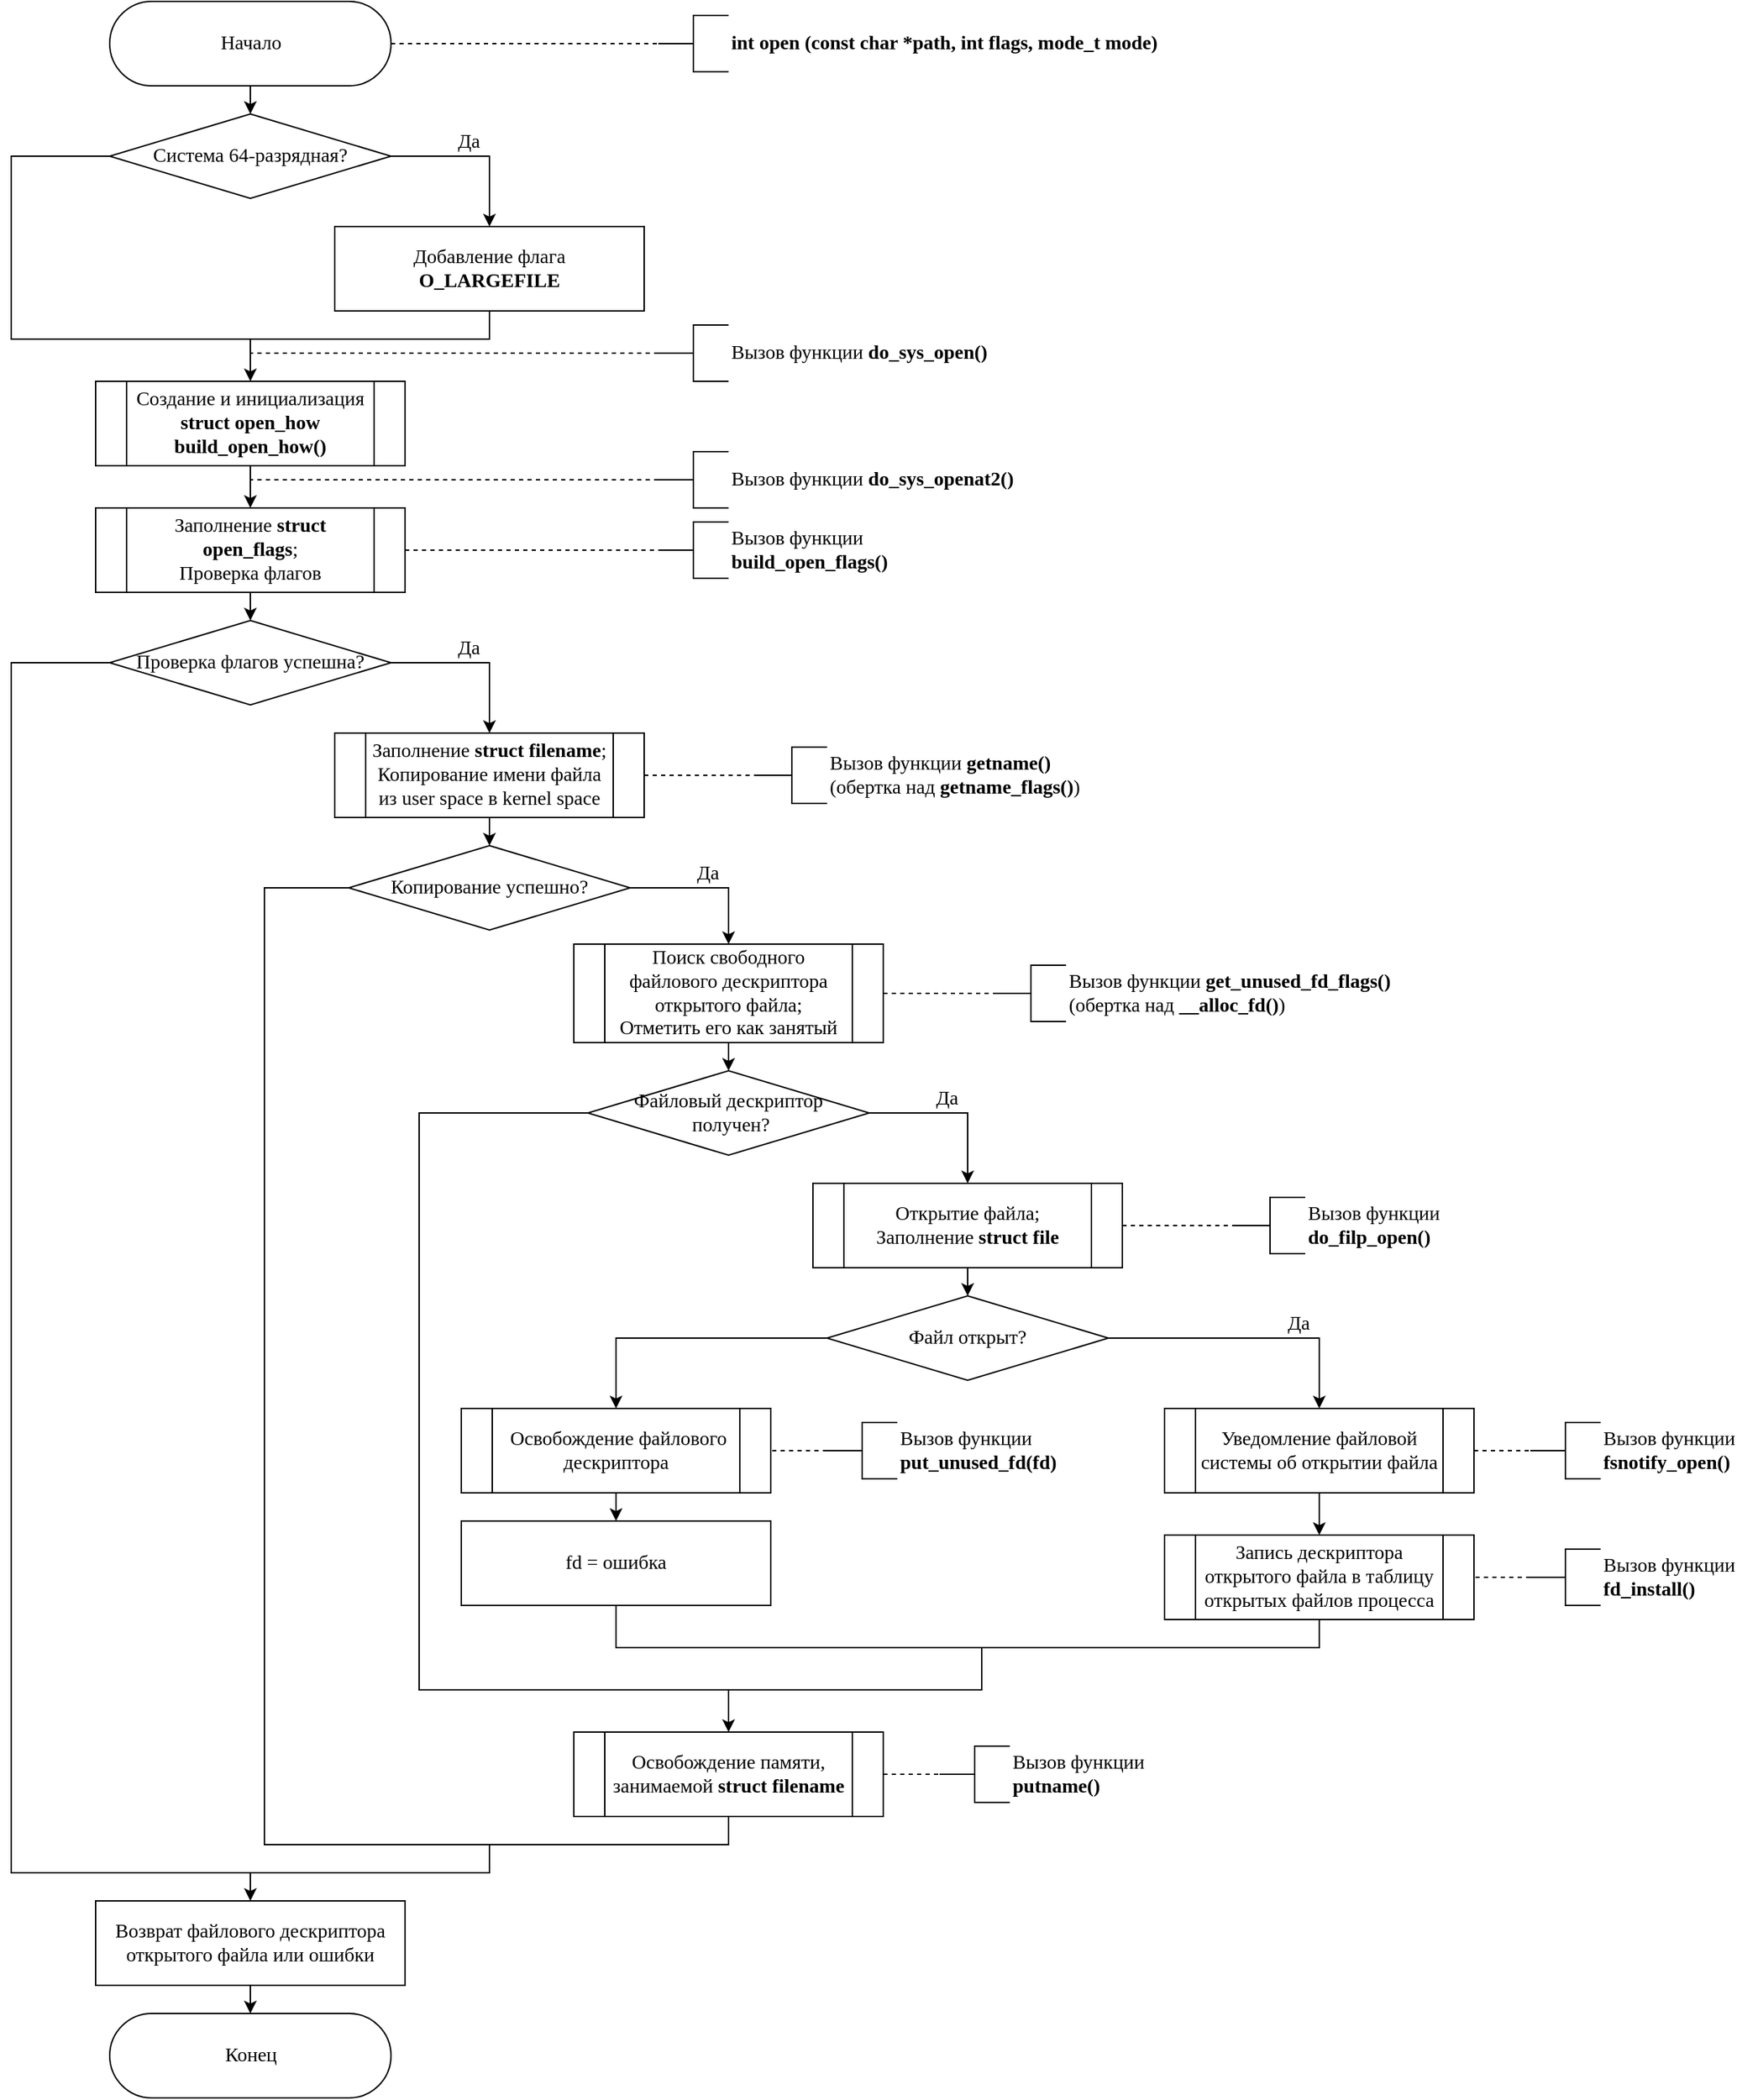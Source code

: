 <mxfile version="18.0.4" type="device"><diagram id="2zg0t021khCp5WVVcgam" name="Page-1"><mxGraphModel dx="1932" dy="1178" grid="1" gridSize="10" guides="1" tooltips="1" connect="1" arrows="1" fold="1" page="1" pageScale="1" pageWidth="1400" pageHeight="1600" math="0" shadow="0"><root><mxCell id="0"/><mxCell id="1" parent="0"/><mxCell id="o-T1FQfKp_nHQVH2had2-12" style="edgeStyle=orthogonalEdgeStyle;rounded=0;orthogonalLoop=1;jettySize=auto;html=1;exitX=0.5;exitY=0.5;exitDx=0;exitDy=30;exitPerimeter=0;entryX=0.5;entryY=0;entryDx=0;entryDy=0;entryPerimeter=0;fontFamily=Times New Roman;fontSize=14;" edge="1" parent="1" source="o-T1FQfKp_nHQVH2had2-5" target="o-T1FQfKp_nHQVH2had2-6"><mxGeometry relative="1" as="geometry"/></mxCell><mxCell id="o-T1FQfKp_nHQVH2had2-20" style="edgeStyle=orthogonalEdgeStyle;rounded=0;orthogonalLoop=1;jettySize=auto;html=1;exitX=1;exitY=0.5;exitDx=0;exitDy=0;exitPerimeter=0;entryX=0;entryY=0.5;entryDx=0;entryDy=0;entryPerimeter=0;fontFamily=Times New Roman;fontSize=14;startArrow=none;startFill=0;endArrow=none;endFill=0;dashed=1;" edge="1" parent="1" source="o-T1FQfKp_nHQVH2had2-5" target="o-T1FQfKp_nHQVH2had2-17"><mxGeometry relative="1" as="geometry"/></mxCell><mxCell id="o-T1FQfKp_nHQVH2had2-5" value="&lt;font face=&quot;Times New Roman&quot; style=&quot;font-size: 14px;&quot;&gt;Начало&lt;/font&gt;" style="html=1;dashed=0;whitespace=wrap;shape=mxgraph.dfd.start;strokeWidth=1;" vertex="1" parent="1"><mxGeometry x="205" y="55" width="200" height="60" as="geometry"/></mxCell><mxCell id="o-T1FQfKp_nHQVH2had2-9" style="edgeStyle=orthogonalEdgeStyle;rounded=0;orthogonalLoop=1;jettySize=auto;html=1;exitX=1;exitY=0.5;exitDx=0;exitDy=0;exitPerimeter=0;entryX=0.5;entryY=0;entryDx=0;entryDy=0;fontFamily=Times New Roman;fontSize=14;" edge="1" parent="1" source="o-T1FQfKp_nHQVH2had2-6" target="o-T1FQfKp_nHQVH2had2-16"><mxGeometry relative="1" as="geometry"><mxPoint x="475" y="215" as="targetPoint"/></mxGeometry></mxCell><mxCell id="o-T1FQfKp_nHQVH2had2-13" style="edgeStyle=orthogonalEdgeStyle;rounded=0;orthogonalLoop=1;jettySize=auto;html=1;exitX=0;exitY=0.5;exitDx=0;exitDy=0;exitPerimeter=0;entryX=0.5;entryY=0;entryDx=0;entryDy=0;fontFamily=Times New Roman;fontSize=14;" edge="1" parent="1" source="o-T1FQfKp_nHQVH2had2-6" target="o-T1FQfKp_nHQVH2had2-10"><mxGeometry relative="1" as="geometry"><Array as="points"><mxPoint x="135" y="165"/><mxPoint x="135" y="295"/><mxPoint x="305" y="295"/></Array></mxGeometry></mxCell><mxCell id="o-T1FQfKp_nHQVH2had2-6" value="Система 64-разрядная?" style="strokeWidth=1;html=1;shape=mxgraph.flowchart.decision;whiteSpace=wrap;fontFamily=Times New Roman;fontSize=14;" vertex="1" parent="1"><mxGeometry x="205" y="135" width="200" height="60" as="geometry"/></mxCell><mxCell id="o-T1FQfKp_nHQVH2had2-14" style="edgeStyle=orthogonalEdgeStyle;rounded=0;orthogonalLoop=1;jettySize=auto;html=1;exitX=0.5;exitY=1;exitDx=0;exitDy=0;fontFamily=Times New Roman;fontSize=14;startArrow=none;startFill=0;endArrow=none;endFill=0;" edge="1" parent="1"><mxGeometry relative="1" as="geometry"><mxPoint x="305" y="295" as="targetPoint"/><mxPoint x="475" y="275" as="sourcePoint"/><Array as="points"><mxPoint x="475" y="295"/></Array></mxGeometry></mxCell><mxCell id="o-T1FQfKp_nHQVH2had2-15" style="edgeStyle=orthogonalEdgeStyle;rounded=0;orthogonalLoop=1;jettySize=auto;html=1;exitX=0.5;exitY=1;exitDx=0;exitDy=0;entryX=0.5;entryY=0;entryDx=0;entryDy=0;fontFamily=Times New Roman;fontSize=14;startArrow=none;startFill=0;endArrow=classic;endFill=1;" edge="1" parent="1" source="o-T1FQfKp_nHQVH2had2-10" target="o-T1FQfKp_nHQVH2had2-11"><mxGeometry relative="1" as="geometry"/></mxCell><mxCell id="o-T1FQfKp_nHQVH2had2-10" value="Создание и инициализация &lt;br&gt;&lt;b&gt;struct open_how&lt;/b&gt;&lt;br&gt;&lt;b&gt;build_open_how()&lt;/b&gt;" style="shape=process;whiteSpace=wrap;html=1;backgroundOutline=1;fontFamily=Times New Roman;fontSize=14;strokeWidth=1;" vertex="1" parent="1"><mxGeometry x="195" y="325" width="220" height="60" as="geometry"/></mxCell><mxCell id="o-T1FQfKp_nHQVH2had2-26" style="edgeStyle=orthogonalEdgeStyle;rounded=0;orthogonalLoop=1;jettySize=auto;html=1;exitX=1;exitY=0.5;exitDx=0;exitDy=0;entryX=0;entryY=0.5;entryDx=0;entryDy=0;entryPerimeter=0;dashed=1;fontFamily=Times New Roman;fontSize=14;startArrow=none;startFill=0;endArrow=none;endFill=0;" edge="1" parent="1" source="o-T1FQfKp_nHQVH2had2-11" target="o-T1FQfKp_nHQVH2had2-25"><mxGeometry relative="1" as="geometry"/></mxCell><mxCell id="o-T1FQfKp_nHQVH2had2-28" style="edgeStyle=orthogonalEdgeStyle;rounded=0;orthogonalLoop=1;jettySize=auto;html=1;exitX=0.5;exitY=1;exitDx=0;exitDy=0;entryX=0.5;entryY=0;entryDx=0;entryDy=0;entryPerimeter=0;fontFamily=Times New Roman;fontSize=14;startArrow=none;startFill=0;endArrow=classic;endFill=1;" edge="1" parent="1" source="o-T1FQfKp_nHQVH2had2-11" target="o-T1FQfKp_nHQVH2had2-27"><mxGeometry relative="1" as="geometry"/></mxCell><mxCell id="o-T1FQfKp_nHQVH2had2-11" value="Заполнение &lt;b&gt;struct open_flags&lt;/b&gt;;&lt;br&gt;Проверка флагов" style="shape=process;whiteSpace=wrap;html=1;backgroundOutline=1;fontFamily=Times New Roman;fontSize=14;strokeWidth=1;" vertex="1" parent="1"><mxGeometry x="195" y="415" width="220" height="60" as="geometry"/></mxCell><mxCell id="o-T1FQfKp_nHQVH2had2-16" value="Добавление флага &lt;br&gt;&lt;b&gt;O_LARGEFILE&lt;/b&gt;" style="rounded=0;whiteSpace=wrap;html=1;fontFamily=Times New Roman;fontSize=14;strokeWidth=1;" vertex="1" parent="1"><mxGeometry x="365" y="215" width="220" height="60" as="geometry"/></mxCell><mxCell id="o-T1FQfKp_nHQVH2had2-17" value="&lt;b&gt;int open (const char *path, int flags, mode_t mode)&lt;/b&gt;" style="strokeWidth=1;html=1;shape=mxgraph.flowchart.annotation_2;align=left;labelPosition=right;pointerEvents=1;fontFamily=Times New Roman;fontSize=14;" vertex="1" parent="1"><mxGeometry x="595" y="65" width="50" height="40" as="geometry"/></mxCell><mxCell id="o-T1FQfKp_nHQVH2had2-22" style="edgeStyle=orthogonalEdgeStyle;rounded=0;orthogonalLoop=1;jettySize=auto;html=1;exitX=0;exitY=0.5;exitDx=0;exitDy=0;exitPerimeter=0;dashed=1;fontFamily=Times New Roman;fontSize=14;startArrow=none;startFill=0;endArrow=none;endFill=0;" edge="1" parent="1" source="o-T1FQfKp_nHQVH2had2-21"><mxGeometry relative="1" as="geometry"><mxPoint x="305" y="305" as="targetPoint"/></mxGeometry></mxCell><mxCell id="o-T1FQfKp_nHQVH2had2-21" value="Вызов функции&lt;b&gt;&amp;nbsp;do_sys_open()&lt;/b&gt;" style="strokeWidth=1;html=1;shape=mxgraph.flowchart.annotation_2;align=left;labelPosition=right;pointerEvents=1;fontFamily=Times New Roman;fontSize=14;" vertex="1" parent="1"><mxGeometry x="595" y="285" width="50" height="40" as="geometry"/></mxCell><mxCell id="o-T1FQfKp_nHQVH2had2-24" style="edgeStyle=orthogonalEdgeStyle;rounded=0;orthogonalLoop=1;jettySize=auto;html=1;exitX=0;exitY=0.5;exitDx=0;exitDy=0;exitPerimeter=0;dashed=1;fontFamily=Times New Roman;fontSize=14;startArrow=none;startFill=0;endArrow=none;endFill=0;" edge="1" parent="1" source="o-T1FQfKp_nHQVH2had2-23"><mxGeometry relative="1" as="geometry"><mxPoint x="305" y="395" as="targetPoint"/></mxGeometry></mxCell><mxCell id="o-T1FQfKp_nHQVH2had2-23" value="Вызов функции&lt;b&gt;&amp;nbsp;do_sys_openat2()&lt;br&gt;&lt;/b&gt;" style="strokeWidth=1;html=1;shape=mxgraph.flowchart.annotation_2;align=left;labelPosition=right;pointerEvents=1;fontFamily=Times New Roman;fontSize=14;" vertex="1" parent="1"><mxGeometry x="595" y="375" width="50" height="40" as="geometry"/></mxCell><mxCell id="o-T1FQfKp_nHQVH2had2-25" value="Вызов функции&amp;nbsp;&lt;br&gt;&lt;b&gt;build_open_flags()&lt;/b&gt;" style="strokeWidth=1;html=1;shape=mxgraph.flowchart.annotation_2;align=left;labelPosition=right;pointerEvents=1;fontFamily=Times New Roman;fontSize=14;" vertex="1" parent="1"><mxGeometry x="595" y="425" width="50" height="40" as="geometry"/></mxCell><mxCell id="o-T1FQfKp_nHQVH2had2-30" style="edgeStyle=orthogonalEdgeStyle;rounded=0;orthogonalLoop=1;jettySize=auto;html=1;exitX=1;exitY=0.5;exitDx=0;exitDy=0;exitPerimeter=0;entryX=0.5;entryY=0;entryDx=0;entryDy=0;fontFamily=Times New Roman;fontSize=14;startArrow=none;startFill=0;endArrow=classic;endFill=1;" edge="1" parent="1" source="o-T1FQfKp_nHQVH2had2-27" target="o-T1FQfKp_nHQVH2had2-29"><mxGeometry relative="1" as="geometry"/></mxCell><mxCell id="o-T1FQfKp_nHQVH2had2-59" style="edgeStyle=orthogonalEdgeStyle;rounded=0;orthogonalLoop=1;jettySize=auto;html=1;exitX=0;exitY=0.5;exitDx=0;exitDy=0;exitPerimeter=0;fontFamily=Times New Roman;fontSize=14;startArrow=none;startFill=0;endArrow=none;endFill=0;" edge="1" parent="1" source="o-T1FQfKp_nHQVH2had2-27"><mxGeometry relative="1" as="geometry"><mxPoint x="475" y="1365" as="targetPoint"/><Array as="points"><mxPoint x="135" y="525"/><mxPoint x="135" y="1385"/><mxPoint x="475" y="1385"/></Array></mxGeometry></mxCell><mxCell id="o-T1FQfKp_nHQVH2had2-27" value="Проверка флагов успешна?" style="strokeWidth=1;html=1;shape=mxgraph.flowchart.decision;whiteSpace=wrap;fontFamily=Times New Roman;fontSize=14;" vertex="1" parent="1"><mxGeometry x="205" y="495" width="200" height="60" as="geometry"/></mxCell><mxCell id="o-T1FQfKp_nHQVH2had2-34" style="edgeStyle=orthogonalEdgeStyle;rounded=0;orthogonalLoop=1;jettySize=auto;html=1;exitX=0.5;exitY=1;exitDx=0;exitDy=0;entryX=0.5;entryY=0;entryDx=0;entryDy=0;entryPerimeter=0;fontFamily=Times New Roman;fontSize=14;startArrow=none;startFill=0;endArrow=classic;endFill=1;" edge="1" parent="1" source="o-T1FQfKp_nHQVH2had2-29" target="o-T1FQfKp_nHQVH2had2-31"><mxGeometry relative="1" as="geometry"/></mxCell><mxCell id="o-T1FQfKp_nHQVH2had2-67" style="edgeStyle=orthogonalEdgeStyle;rounded=0;orthogonalLoop=1;jettySize=auto;html=1;exitX=1;exitY=0.5;exitDx=0;exitDy=0;entryX=0;entryY=0.5;entryDx=0;entryDy=0;entryPerimeter=0;fontFamily=Times New Roman;fontSize=14;startArrow=none;startFill=0;endArrow=none;endFill=0;dashed=1;" edge="1" parent="1" source="o-T1FQfKp_nHQVH2had2-29" target="o-T1FQfKp_nHQVH2had2-66"><mxGeometry relative="1" as="geometry"/></mxCell><mxCell id="o-T1FQfKp_nHQVH2had2-29" value="Заполнение &lt;b&gt;struct filename&lt;/b&gt;;&lt;br&gt;Копирование имени файла из user space в kernel space" style="shape=process;whiteSpace=wrap;html=1;backgroundOutline=1;fontFamily=Times New Roman;fontSize=14;strokeWidth=1;" vertex="1" parent="1"><mxGeometry x="365" y="575" width="220" height="60" as="geometry"/></mxCell><mxCell id="o-T1FQfKp_nHQVH2had2-35" style="edgeStyle=orthogonalEdgeStyle;rounded=0;orthogonalLoop=1;jettySize=auto;html=1;exitX=1;exitY=0.5;exitDx=0;exitDy=0;exitPerimeter=0;entryX=0.5;entryY=0;entryDx=0;entryDy=0;fontFamily=Times New Roman;fontSize=14;startArrow=none;startFill=0;endArrow=classic;endFill=1;" edge="1" parent="1" source="o-T1FQfKp_nHQVH2had2-31" target="o-T1FQfKp_nHQVH2had2-32"><mxGeometry relative="1" as="geometry"/></mxCell><mxCell id="o-T1FQfKp_nHQVH2had2-58" style="edgeStyle=orthogonalEdgeStyle;rounded=0;orthogonalLoop=1;jettySize=auto;html=1;exitX=0;exitY=0.5;exitDx=0;exitDy=0;exitPerimeter=0;entryX=0.5;entryY=1;entryDx=0;entryDy=0;fontFamily=Times New Roman;fontSize=14;startArrow=none;startFill=0;endArrow=none;endFill=0;" edge="1" parent="1" source="o-T1FQfKp_nHQVH2had2-31" target="o-T1FQfKp_nHQVH2had2-45"><mxGeometry relative="1" as="geometry"><Array as="points"><mxPoint x="315" y="685"/><mxPoint x="315" y="1365"/><mxPoint x="645" y="1365"/></Array></mxGeometry></mxCell><mxCell id="o-T1FQfKp_nHQVH2had2-31" value="Копирование успешно?" style="strokeWidth=1;html=1;shape=mxgraph.flowchart.decision;whiteSpace=wrap;fontFamily=Times New Roman;fontSize=14;" vertex="1" parent="1"><mxGeometry x="375" y="655" width="200" height="60" as="geometry"/></mxCell><mxCell id="o-T1FQfKp_nHQVH2had2-39" style="edgeStyle=orthogonalEdgeStyle;rounded=0;orthogonalLoop=1;jettySize=auto;html=1;exitX=0.5;exitY=1;exitDx=0;exitDy=0;entryX=0.5;entryY=0;entryDx=0;entryDy=0;entryPerimeter=0;fontFamily=Times New Roman;fontSize=14;startArrow=none;startFill=0;endArrow=classic;endFill=1;" edge="1" parent="1" source="o-T1FQfKp_nHQVH2had2-32" target="o-T1FQfKp_nHQVH2had2-33"><mxGeometry relative="1" as="geometry"/></mxCell><mxCell id="o-T1FQfKp_nHQVH2had2-69" style="edgeStyle=orthogonalEdgeStyle;rounded=0;orthogonalLoop=1;jettySize=auto;html=1;exitX=1;exitY=0.5;exitDx=0;exitDy=0;entryX=0;entryY=0.5;entryDx=0;entryDy=0;entryPerimeter=0;dashed=1;fontFamily=Times New Roman;fontSize=14;startArrow=none;startFill=0;endArrow=none;endFill=0;" edge="1" parent="1" source="o-T1FQfKp_nHQVH2had2-32" target="o-T1FQfKp_nHQVH2had2-68"><mxGeometry relative="1" as="geometry"/></mxCell><mxCell id="o-T1FQfKp_nHQVH2had2-32" value="Поиск свободного файлового дескриптора открытого файла;&lt;br&gt;Отметить его как занятый" style="shape=process;whiteSpace=wrap;html=1;backgroundOutline=1;fontFamily=Times New Roman;fontSize=14;strokeWidth=1;" vertex="1" parent="1"><mxGeometry x="535" y="725" width="220" height="70" as="geometry"/></mxCell><mxCell id="o-T1FQfKp_nHQVH2had2-38" style="edgeStyle=orthogonalEdgeStyle;rounded=0;orthogonalLoop=1;jettySize=auto;html=1;exitX=1;exitY=0.5;exitDx=0;exitDy=0;exitPerimeter=0;entryX=0.5;entryY=0;entryDx=0;entryDy=0;fontFamily=Times New Roman;fontSize=14;startArrow=none;startFill=0;endArrow=classic;endFill=1;" edge="1" parent="1" source="o-T1FQfKp_nHQVH2had2-33" target="o-T1FQfKp_nHQVH2had2-36"><mxGeometry relative="1" as="geometry"/></mxCell><mxCell id="o-T1FQfKp_nHQVH2had2-56" style="edgeStyle=orthogonalEdgeStyle;rounded=0;orthogonalLoop=1;jettySize=auto;html=1;exitX=0;exitY=0.5;exitDx=0;exitDy=0;exitPerimeter=0;fontFamily=Times New Roman;fontSize=14;startArrow=none;startFill=0;endArrow=none;endFill=0;" edge="1" parent="1" source="o-T1FQfKp_nHQVH2had2-33"><mxGeometry relative="1" as="geometry"><mxPoint x="825" y="1225" as="targetPoint"/><Array as="points"><mxPoint x="425" y="845"/><mxPoint x="425" y="1255"/><mxPoint x="825" y="1255"/></Array></mxGeometry></mxCell><mxCell id="o-T1FQfKp_nHQVH2had2-33" value="Файловый дескриптор&lt;br&gt;&amp;nbsp;получен?" style="strokeWidth=1;html=1;shape=mxgraph.flowchart.decision;whiteSpace=wrap;fontFamily=Times New Roman;fontSize=14;" vertex="1" parent="1"><mxGeometry x="545" y="815" width="200" height="60" as="geometry"/></mxCell><mxCell id="o-T1FQfKp_nHQVH2had2-40" style="edgeStyle=orthogonalEdgeStyle;rounded=0;orthogonalLoop=1;jettySize=auto;html=1;exitX=0.5;exitY=1;exitDx=0;exitDy=0;entryX=0.5;entryY=0;entryDx=0;entryDy=0;entryPerimeter=0;fontFamily=Times New Roman;fontSize=14;startArrow=none;startFill=0;endArrow=classic;endFill=1;" edge="1" parent="1" source="o-T1FQfKp_nHQVH2had2-36" target="o-T1FQfKp_nHQVH2had2-37"><mxGeometry relative="1" as="geometry"/></mxCell><mxCell id="o-T1FQfKp_nHQVH2had2-71" style="edgeStyle=orthogonalEdgeStyle;rounded=0;orthogonalLoop=1;jettySize=auto;html=1;exitX=1;exitY=0.5;exitDx=0;exitDy=0;entryX=0;entryY=0.5;entryDx=0;entryDy=0;entryPerimeter=0;dashed=1;fontFamily=Times New Roman;fontSize=14;startArrow=none;startFill=0;endArrow=none;endFill=0;" edge="1" parent="1" source="o-T1FQfKp_nHQVH2had2-36" target="o-T1FQfKp_nHQVH2had2-70"><mxGeometry relative="1" as="geometry"/></mxCell><mxCell id="o-T1FQfKp_nHQVH2had2-36" value="Открытие файла;&lt;br&gt;Заполнение &lt;b&gt;struct file&lt;/b&gt;" style="shape=process;whiteSpace=wrap;html=1;backgroundOutline=1;fontFamily=Times New Roman;fontSize=14;strokeWidth=1;" vertex="1" parent="1"><mxGeometry x="705" y="895" width="220" height="60" as="geometry"/></mxCell><mxCell id="o-T1FQfKp_nHQVH2had2-51" style="edgeStyle=orthogonalEdgeStyle;rounded=0;orthogonalLoop=1;jettySize=auto;html=1;exitX=1;exitY=0.5;exitDx=0;exitDy=0;exitPerimeter=0;entryX=0.5;entryY=0;entryDx=0;entryDy=0;fontFamily=Times New Roman;fontSize=14;startArrow=none;startFill=0;endArrow=classic;endFill=1;" edge="1" parent="1" source="o-T1FQfKp_nHQVH2had2-37" target="o-T1FQfKp_nHQVH2had2-41"><mxGeometry relative="1" as="geometry"/></mxCell><mxCell id="o-T1FQfKp_nHQVH2had2-52" style="edgeStyle=orthogonalEdgeStyle;rounded=0;orthogonalLoop=1;jettySize=auto;html=1;exitX=0;exitY=0.5;exitDx=0;exitDy=0;exitPerimeter=0;entryX=0.5;entryY=0;entryDx=0;entryDy=0;fontFamily=Times New Roman;fontSize=14;startArrow=none;startFill=0;endArrow=classic;endFill=1;" edge="1" parent="1" source="o-T1FQfKp_nHQVH2had2-37" target="o-T1FQfKp_nHQVH2had2-43"><mxGeometry relative="1" as="geometry"/></mxCell><mxCell id="o-T1FQfKp_nHQVH2had2-37" value="Файл открыт?" style="strokeWidth=1;html=1;shape=mxgraph.flowchart.decision;whiteSpace=wrap;fontFamily=Times New Roman;fontSize=14;" vertex="1" parent="1"><mxGeometry x="715" y="975" width="200" height="60" as="geometry"/></mxCell><mxCell id="o-T1FQfKp_nHQVH2had2-54" style="edgeStyle=orthogonalEdgeStyle;rounded=0;orthogonalLoop=1;jettySize=auto;html=1;exitX=0.5;exitY=1;exitDx=0;exitDy=0;entryX=0.5;entryY=0;entryDx=0;entryDy=0;fontFamily=Times New Roman;fontSize=14;startArrow=none;startFill=0;endArrow=classic;endFill=1;" edge="1" parent="1" source="o-T1FQfKp_nHQVH2had2-41" target="o-T1FQfKp_nHQVH2had2-42"><mxGeometry relative="1" as="geometry"/></mxCell><mxCell id="o-T1FQfKp_nHQVH2had2-75" style="edgeStyle=orthogonalEdgeStyle;rounded=0;orthogonalLoop=1;jettySize=auto;html=1;exitX=1;exitY=0.5;exitDx=0;exitDy=0;entryX=0;entryY=0.5;entryDx=0;entryDy=0;entryPerimeter=0;dashed=1;fontFamily=Times New Roman;fontSize=14;startArrow=none;startFill=0;endArrow=none;endFill=0;" edge="1" parent="1" source="o-T1FQfKp_nHQVH2had2-41" target="o-T1FQfKp_nHQVH2had2-74"><mxGeometry relative="1" as="geometry"/></mxCell><mxCell id="o-T1FQfKp_nHQVH2had2-41" value="Уведомление файловой системы об открытии файла" style="shape=process;whiteSpace=wrap;html=1;backgroundOutline=1;fontFamily=Times New Roman;fontSize=14;strokeWidth=1;" vertex="1" parent="1"><mxGeometry x="955" y="1055" width="220" height="60" as="geometry"/></mxCell><mxCell id="o-T1FQfKp_nHQVH2had2-42" value="Запись дескриптора открытого файла в таблицу открытых файлов процесса" style="shape=process;whiteSpace=wrap;html=1;backgroundOutline=1;fontFamily=Times New Roman;fontSize=14;strokeWidth=1;" vertex="1" parent="1"><mxGeometry x="955" y="1145" width="220" height="60" as="geometry"/></mxCell><mxCell id="o-T1FQfKp_nHQVH2had2-53" style="edgeStyle=orthogonalEdgeStyle;rounded=0;orthogonalLoop=1;jettySize=auto;html=1;exitX=0.5;exitY=1;exitDx=0;exitDy=0;entryX=0.5;entryY=0;entryDx=0;entryDy=0;fontFamily=Times New Roman;fontSize=14;startArrow=none;startFill=0;endArrow=classic;endFill=1;" edge="1" parent="1" source="o-T1FQfKp_nHQVH2had2-43" target="o-T1FQfKp_nHQVH2had2-44"><mxGeometry relative="1" as="geometry"/></mxCell><mxCell id="o-T1FQfKp_nHQVH2had2-43" value="&amp;nbsp;Освобождение файлового дескриптора" style="shape=process;whiteSpace=wrap;html=1;backgroundOutline=1;fontFamily=Times New Roman;fontSize=14;strokeWidth=1;" vertex="1" parent="1"><mxGeometry x="455" y="1055" width="220" height="60" as="geometry"/></mxCell><mxCell id="o-T1FQfKp_nHQVH2had2-55" style="edgeStyle=orthogonalEdgeStyle;rounded=0;orthogonalLoop=1;jettySize=auto;html=1;exitX=0.5;exitY=1;exitDx=0;exitDy=0;entryX=0.5;entryY=1;entryDx=0;entryDy=0;fontFamily=Times New Roman;fontSize=14;startArrow=none;startFill=0;endArrow=none;endFill=0;" edge="1" parent="1" source="o-T1FQfKp_nHQVH2had2-44" target="o-T1FQfKp_nHQVH2had2-42"><mxGeometry relative="1" as="geometry"><Array as="points"><mxPoint x="565" y="1225"/><mxPoint x="1065" y="1225"/></Array></mxGeometry></mxCell><mxCell id="o-T1FQfKp_nHQVH2had2-44" value="fd = ошибка" style="rounded=0;whiteSpace=wrap;html=1;fontFamily=Times New Roman;fontSize=14;strokeWidth=1;" vertex="1" parent="1"><mxGeometry x="455" y="1135" width="220" height="60" as="geometry"/></mxCell><mxCell id="o-T1FQfKp_nHQVH2had2-57" style="edgeStyle=orthogonalEdgeStyle;rounded=0;orthogonalLoop=1;jettySize=auto;html=1;exitX=0.5;exitY=0;exitDx=0;exitDy=0;fontFamily=Times New Roman;fontSize=14;startArrow=none;startFill=0;endArrow=classic;endFill=1;entryX=0.5;entryY=0;entryDx=0;entryDy=0;" edge="1" parent="1" target="o-T1FQfKp_nHQVH2had2-45"><mxGeometry relative="1" as="geometry"><mxPoint x="645" y="1255" as="sourcePoint"/></mxGeometry></mxCell><mxCell id="o-T1FQfKp_nHQVH2had2-79" style="edgeStyle=orthogonalEdgeStyle;rounded=0;orthogonalLoop=1;jettySize=auto;html=1;exitX=1;exitY=0.5;exitDx=0;exitDy=0;entryX=0;entryY=0.5;entryDx=0;entryDy=0;entryPerimeter=0;dashed=1;fontFamily=Times New Roman;fontSize=14;startArrow=none;startFill=0;endArrow=none;endFill=0;" edge="1" parent="1" source="o-T1FQfKp_nHQVH2had2-45" target="o-T1FQfKp_nHQVH2had2-78"><mxGeometry relative="1" as="geometry"/></mxCell><mxCell id="o-T1FQfKp_nHQVH2had2-45" value="Освобождение памяти, занимаемой &lt;b&gt;struct filename&lt;/b&gt;" style="shape=process;whiteSpace=wrap;html=1;backgroundOutline=1;fontFamily=Times New Roman;fontSize=14;strokeWidth=1;" vertex="1" parent="1"><mxGeometry x="535" y="1285" width="220" height="60" as="geometry"/></mxCell><mxCell id="o-T1FQfKp_nHQVH2had2-50" style="edgeStyle=orthogonalEdgeStyle;rounded=0;orthogonalLoop=1;jettySize=auto;html=1;exitX=0.5;exitY=1;exitDx=0;exitDy=0;entryX=0.5;entryY=0.5;entryDx=0;entryDy=-30;entryPerimeter=0;fontFamily=Times New Roman;fontSize=14;startArrow=none;startFill=0;endArrow=classic;endFill=1;" edge="1" parent="1" source="o-T1FQfKp_nHQVH2had2-47" target="o-T1FQfKp_nHQVH2had2-49"><mxGeometry relative="1" as="geometry"/></mxCell><mxCell id="o-T1FQfKp_nHQVH2had2-60" style="edgeStyle=orthogonalEdgeStyle;rounded=0;orthogonalLoop=1;jettySize=auto;html=1;exitX=0.5;exitY=0;exitDx=0;exitDy=0;fontFamily=Times New Roman;fontSize=14;startArrow=none;startFill=0;endArrow=classic;endFill=1;entryX=0.5;entryY=0;entryDx=0;entryDy=0;" edge="1" parent="1" target="o-T1FQfKp_nHQVH2had2-47"><mxGeometry relative="1" as="geometry"><mxPoint x="305" y="1385" as="sourcePoint"/></mxGeometry></mxCell><mxCell id="o-T1FQfKp_nHQVH2had2-47" value="Возврат файлового дескриптора открытого файла или ошибки" style="rounded=0;whiteSpace=wrap;html=1;fontFamily=Times New Roman;fontSize=14;strokeWidth=1;" vertex="1" parent="1"><mxGeometry x="195" y="1405" width="220" height="60" as="geometry"/></mxCell><mxCell id="o-T1FQfKp_nHQVH2had2-49" value="&lt;font face=&quot;Times New Roman&quot; style=&quot;font-size: 14px;&quot;&gt;Конец&lt;/font&gt;" style="html=1;dashed=0;whitespace=wrap;shape=mxgraph.dfd.start;strokeWidth=1;" vertex="1" parent="1"><mxGeometry x="205" y="1485" width="200" height="60" as="geometry"/></mxCell><mxCell id="o-T1FQfKp_nHQVH2had2-66" value="Вызов функции &lt;b&gt;getname()&lt;/b&gt;&lt;br&gt;(обертка над&lt;b&gt; getname_flags()&lt;/b&gt;)" style="strokeWidth=1;html=1;shape=mxgraph.flowchart.annotation_2;align=left;labelPosition=right;pointerEvents=1;fontFamily=Times New Roman;fontSize=14;" vertex="1" parent="1"><mxGeometry x="665" y="585" width="50" height="40" as="geometry"/></mxCell><mxCell id="o-T1FQfKp_nHQVH2had2-68" value="Вызов функции &lt;b&gt;get_unused_fd_flags()&lt;/b&gt;&lt;br&gt;(обертка над&lt;b&gt; __alloc_fd()&lt;/b&gt;)" style="strokeWidth=1;html=1;shape=mxgraph.flowchart.annotation_2;align=left;labelPosition=right;pointerEvents=1;fontFamily=Times New Roman;fontSize=14;" vertex="1" parent="1"><mxGeometry x="835" y="740" width="50" height="40" as="geometry"/></mxCell><mxCell id="o-T1FQfKp_nHQVH2had2-70" value="Вызов функции&amp;nbsp;&lt;br&gt;&lt;b&gt;do_filp_open()&lt;/b&gt;" style="strokeWidth=1;html=1;shape=mxgraph.flowchart.annotation_2;align=left;labelPosition=right;pointerEvents=1;fontFamily=Times New Roman;fontSize=14;" vertex="1" parent="1"><mxGeometry x="1005" y="905" width="50" height="40" as="geometry"/></mxCell><mxCell id="o-T1FQfKp_nHQVH2had2-73" style="edgeStyle=orthogonalEdgeStyle;rounded=0;orthogonalLoop=1;jettySize=auto;html=1;exitX=0;exitY=0.5;exitDx=0;exitDy=0;exitPerimeter=0;entryX=1;entryY=0.5;entryDx=0;entryDy=0;dashed=1;fontFamily=Times New Roman;fontSize=14;startArrow=none;startFill=0;endArrow=none;endFill=0;" edge="1" parent="1" source="o-T1FQfKp_nHQVH2had2-72" target="o-T1FQfKp_nHQVH2had2-43"><mxGeometry relative="1" as="geometry"/></mxCell><mxCell id="o-T1FQfKp_nHQVH2had2-72" value="Вызов функции &lt;br&gt;&lt;b&gt;put_unused_fd(fd)&lt;/b&gt;" style="strokeWidth=1;html=1;shape=mxgraph.flowchart.annotation_2;align=left;labelPosition=right;pointerEvents=1;fontFamily=Times New Roman;fontSize=14;" vertex="1" parent="1"><mxGeometry x="715" y="1065" width="50" height="40" as="geometry"/></mxCell><mxCell id="o-T1FQfKp_nHQVH2had2-74" value="Вызов функции &lt;br&gt;&lt;b&gt;fsnotify_open()&lt;/b&gt;" style="strokeWidth=1;html=1;shape=mxgraph.flowchart.annotation_2;align=left;labelPosition=right;pointerEvents=1;fontFamily=Times New Roman;fontSize=14;" vertex="1" parent="1"><mxGeometry x="1215" y="1065" width="50" height="40" as="geometry"/></mxCell><mxCell id="o-T1FQfKp_nHQVH2had2-77" style="edgeStyle=orthogonalEdgeStyle;rounded=0;orthogonalLoop=1;jettySize=auto;html=1;exitX=0;exitY=0.5;exitDx=0;exitDy=0;exitPerimeter=0;entryX=1;entryY=0.5;entryDx=0;entryDy=0;dashed=1;fontFamily=Times New Roman;fontSize=14;startArrow=none;startFill=0;endArrow=none;endFill=0;" edge="1" parent="1" source="o-T1FQfKp_nHQVH2had2-76" target="o-T1FQfKp_nHQVH2had2-42"><mxGeometry relative="1" as="geometry"/></mxCell><mxCell id="o-T1FQfKp_nHQVH2had2-76" value="Вызов функции &lt;br&gt;&lt;b&gt;fd_install()&lt;/b&gt;" style="strokeWidth=1;html=1;shape=mxgraph.flowchart.annotation_2;align=left;labelPosition=right;pointerEvents=1;fontFamily=Times New Roman;fontSize=14;" vertex="1" parent="1"><mxGeometry x="1215" y="1155" width="50" height="40" as="geometry"/></mxCell><mxCell id="o-T1FQfKp_nHQVH2had2-78" value="Вызов функции &lt;br&gt;&lt;b&gt;putname()&lt;/b&gt;" style="strokeWidth=1;html=1;shape=mxgraph.flowchart.annotation_2;align=left;labelPosition=right;pointerEvents=1;fontFamily=Times New Roman;fontSize=14;" vertex="1" parent="1"><mxGeometry x="795" y="1295" width="50" height="40" as="geometry"/></mxCell><mxCell id="o-T1FQfKp_nHQVH2had2-80" value="Да" style="text;html=1;align=center;verticalAlign=middle;resizable=0;points=[];autosize=1;strokeColor=none;fillColor=none;fontSize=14;fontFamily=Times New Roman;" vertex="1" parent="1"><mxGeometry x="445" y="145" width="30" height="20" as="geometry"/></mxCell><mxCell id="o-T1FQfKp_nHQVH2had2-81" value="Да" style="text;html=1;align=center;verticalAlign=middle;resizable=0;points=[];autosize=1;strokeColor=none;fillColor=none;fontSize=14;fontFamily=Times New Roman;" vertex="1" parent="1"><mxGeometry x="445" y="505" width="30" height="20" as="geometry"/></mxCell><mxCell id="o-T1FQfKp_nHQVH2had2-82" value="Да" style="text;html=1;align=center;verticalAlign=middle;resizable=0;points=[];autosize=1;strokeColor=none;fillColor=none;fontSize=14;fontFamily=Times New Roman;" vertex="1" parent="1"><mxGeometry x="615" y="665" width="30" height="20" as="geometry"/></mxCell><mxCell id="o-T1FQfKp_nHQVH2had2-83" value="Да" style="text;html=1;align=center;verticalAlign=middle;resizable=0;points=[];autosize=1;strokeColor=none;fillColor=none;fontSize=14;fontFamily=Times New Roman;" vertex="1" parent="1"><mxGeometry x="785" y="825" width="30" height="20" as="geometry"/></mxCell><mxCell id="o-T1FQfKp_nHQVH2had2-86" value="Да" style="text;html=1;align=center;verticalAlign=middle;resizable=0;points=[];autosize=1;strokeColor=none;fillColor=none;fontSize=14;fontFamily=Times New Roman;" vertex="1" parent="1"><mxGeometry x="1035" y="985" width="30" height="20" as="geometry"/></mxCell></root></mxGraphModel></diagram></mxfile>